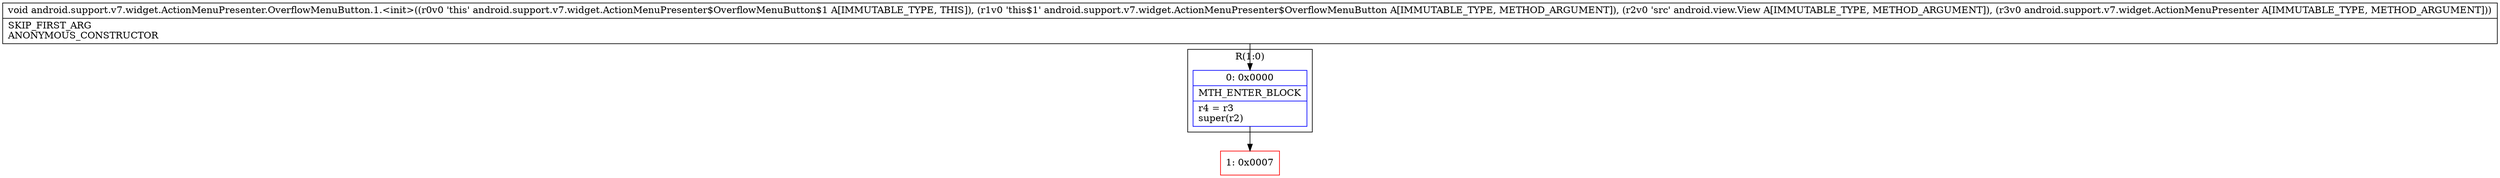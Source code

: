 digraph "CFG forandroid.support.v7.widget.ActionMenuPresenter.OverflowMenuButton.1.\<init\>(Landroid\/support\/v7\/widget\/ActionMenuPresenter$OverflowMenuButton;Landroid\/view\/View;Landroid\/support\/v7\/widget\/ActionMenuPresenter;)V" {
subgraph cluster_Region_82549943 {
label = "R(1:0)";
node [shape=record,color=blue];
Node_0 [shape=record,label="{0\:\ 0x0000|MTH_ENTER_BLOCK\l|r4 = r3\lsuper(r2)\l}"];
}
Node_1 [shape=record,color=red,label="{1\:\ 0x0007}"];
MethodNode[shape=record,label="{void android.support.v7.widget.ActionMenuPresenter.OverflowMenuButton.1.\<init\>((r0v0 'this' android.support.v7.widget.ActionMenuPresenter$OverflowMenuButton$1 A[IMMUTABLE_TYPE, THIS]), (r1v0 'this$1' android.support.v7.widget.ActionMenuPresenter$OverflowMenuButton A[IMMUTABLE_TYPE, METHOD_ARGUMENT]), (r2v0 'src' android.view.View A[IMMUTABLE_TYPE, METHOD_ARGUMENT]), (r3v0 android.support.v7.widget.ActionMenuPresenter A[IMMUTABLE_TYPE, METHOD_ARGUMENT]))  | SKIP_FIRST_ARG\lANONYMOUS_CONSTRUCTOR\l}"];
MethodNode -> Node_0;
Node_0 -> Node_1;
}

